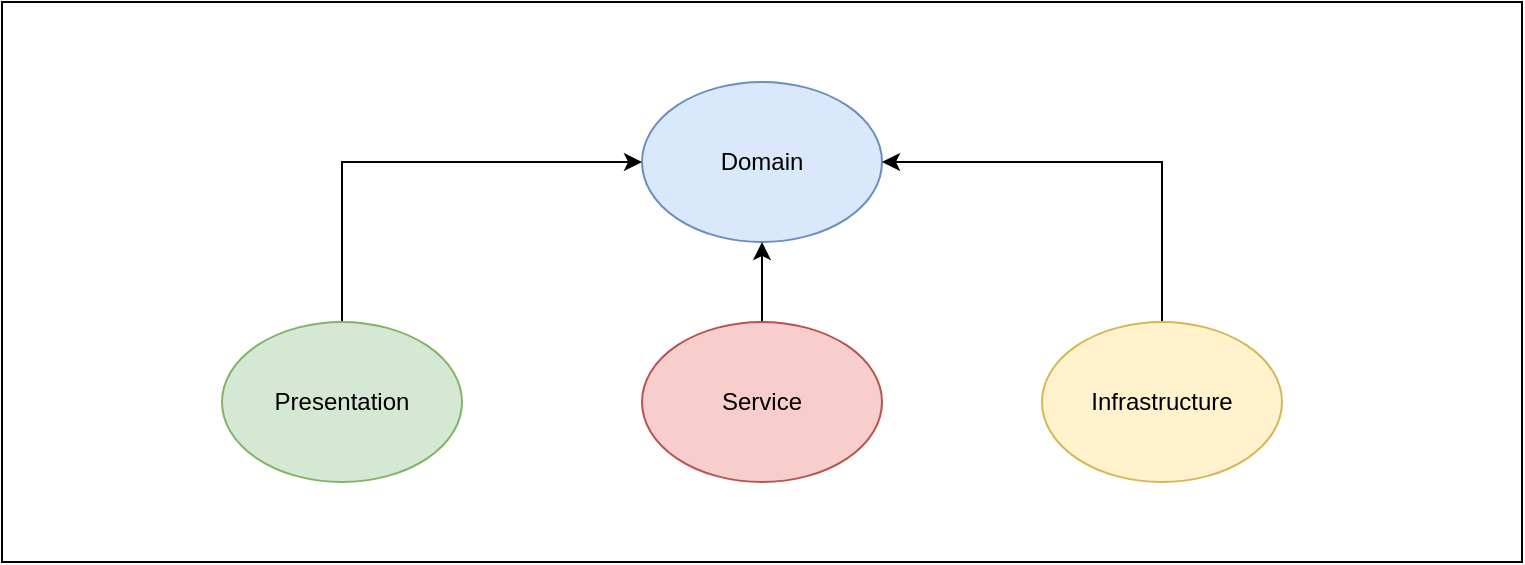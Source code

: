 <mxfile version="20.6.2" type="device"><diagram id="GQ9DQXaaNFRMXpY3kOR2" name="Page-1"><mxGraphModel dx="1024" dy="604" grid="1" gridSize="10" guides="1" tooltips="1" connect="1" arrows="1" fold="1" page="1" pageScale="1" pageWidth="1100" pageHeight="850" math="0" shadow="0"><root><mxCell id="0"/><mxCell id="1" parent="0"/><mxCell id="p0f7ZJZI4vQK52njrX6j-1" value="" style="rounded=0;whiteSpace=wrap;html=1;" vertex="1" parent="1"><mxGeometry x="50" y="240" width="760" height="280" as="geometry"/></mxCell><mxCell id="p0f7ZJZI4vQK52njrX6j-2" value="Domain" style="ellipse;whiteSpace=wrap;html=1;fillColor=#dae8fc;strokeColor=#6c8ebf;" vertex="1" parent="1"><mxGeometry x="370" y="280" width="120" height="80" as="geometry"/></mxCell><mxCell id="p0f7ZJZI4vQK52njrX6j-3" style="edgeStyle=orthogonalEdgeStyle;rounded=0;orthogonalLoop=1;jettySize=auto;html=1;entryX=0;entryY=0.5;entryDx=0;entryDy=0;exitX=0.5;exitY=0;exitDx=0;exitDy=0;" edge="1" parent="1" source="p0f7ZJZI4vQK52njrX6j-4" target="p0f7ZJZI4vQK52njrX6j-2"><mxGeometry relative="1" as="geometry"/></mxCell><mxCell id="p0f7ZJZI4vQK52njrX6j-4" value="Presentation" style="ellipse;whiteSpace=wrap;html=1;fillColor=#d5e8d4;strokeColor=#82b366;" vertex="1" parent="1"><mxGeometry x="160" y="400" width="120" height="80" as="geometry"/></mxCell><mxCell id="p0f7ZJZI4vQK52njrX6j-5" style="edgeStyle=orthogonalEdgeStyle;rounded=0;orthogonalLoop=1;jettySize=auto;html=1;entryX=0.5;entryY=1;entryDx=0;entryDy=0;" edge="1" parent="1" source="p0f7ZJZI4vQK52njrX6j-6" target="p0f7ZJZI4vQK52njrX6j-2"><mxGeometry relative="1" as="geometry"/></mxCell><mxCell id="p0f7ZJZI4vQK52njrX6j-6" value="Service" style="ellipse;whiteSpace=wrap;html=1;fillColor=#f8cecc;strokeColor=#b85450;" vertex="1" parent="1"><mxGeometry x="370" y="400" width="120" height="80" as="geometry"/></mxCell><mxCell id="p0f7ZJZI4vQK52njrX6j-7" style="edgeStyle=orthogonalEdgeStyle;rounded=0;orthogonalLoop=1;jettySize=auto;html=1;entryX=1;entryY=0.5;entryDx=0;entryDy=0;exitX=0.5;exitY=0;exitDx=0;exitDy=0;" edge="1" parent="1" source="p0f7ZJZI4vQK52njrX6j-8" target="p0f7ZJZI4vQK52njrX6j-2"><mxGeometry relative="1" as="geometry"/></mxCell><mxCell id="p0f7ZJZI4vQK52njrX6j-8" value="Infrastructure" style="ellipse;whiteSpace=wrap;html=1;fillColor=#fff2cc;strokeColor=#d6b656;" vertex="1" parent="1"><mxGeometry x="570" y="400" width="120" height="80" as="geometry"/></mxCell></root></mxGraphModel></diagram></mxfile>